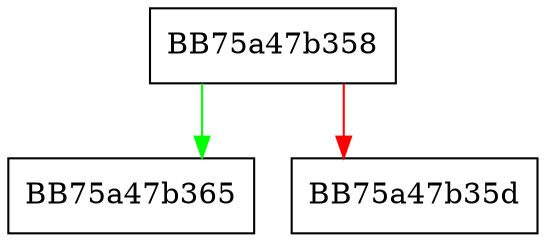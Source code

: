 digraph sqlite3VdbeMemClearAndResize {
  node [shape="box"];
  graph [splines=ortho];
  BB75a47b358 -> BB75a47b365 [color="green"];
  BB75a47b358 -> BB75a47b35d [color="red"];
}